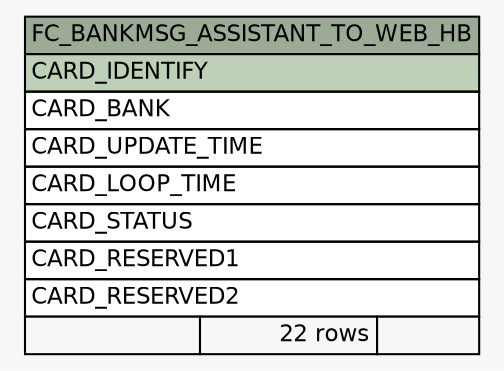 // dot 2.26.0 on Linux 2.6.32-504.8.1.el6.x86_64
// SchemaSpy rev 590
digraph "FC_BANKMSG_ASSISTANT_TO_WEB_HB" {
  graph [
    rankdir="RL"
    bgcolor="#f7f7f7"
    nodesep="0.18"
    ranksep="0.46"
    fontname="Helvetica"
    fontsize="11"
  ];
  node [
    fontname="Helvetica"
    fontsize="11"
    shape="plaintext"
  ];
  edge [
    arrowsize="0.8"
  ];
  "FC_BANKMSG_ASSISTANT_TO_WEB_HB" [
    label=<
    <TABLE BORDER="0" CELLBORDER="1" CELLSPACING="0" BGCOLOR="#ffffff">
      <TR><TD COLSPAN="3" BGCOLOR="#9bab96" ALIGN="CENTER">FC_BANKMSG_ASSISTANT_TO_WEB_HB</TD></TR>
      <TR><TD PORT="CARD_IDENTIFY" COLSPAN="3" BGCOLOR="#bed1b8" ALIGN="LEFT">CARD_IDENTIFY</TD></TR>
      <TR><TD PORT="CARD_BANK" COLSPAN="3" ALIGN="LEFT">CARD_BANK</TD></TR>
      <TR><TD PORT="CARD_UPDATE_TIME" COLSPAN="3" ALIGN="LEFT">CARD_UPDATE_TIME</TD></TR>
      <TR><TD PORT="CARD_LOOP_TIME" COLSPAN="3" ALIGN="LEFT">CARD_LOOP_TIME</TD></TR>
      <TR><TD PORT="CARD_STATUS" COLSPAN="3" ALIGN="LEFT">CARD_STATUS</TD></TR>
      <TR><TD PORT="CARD_RESERVED1" COLSPAN="3" ALIGN="LEFT">CARD_RESERVED1</TD></TR>
      <TR><TD PORT="CARD_RESERVED2" COLSPAN="3" ALIGN="LEFT">CARD_RESERVED2</TD></TR>
      <TR><TD ALIGN="LEFT" BGCOLOR="#f7f7f7">  </TD><TD ALIGN="RIGHT" BGCOLOR="#f7f7f7">22 rows</TD><TD ALIGN="RIGHT" BGCOLOR="#f7f7f7">  </TD></TR>
    </TABLE>>
    URL="tables/FC_BANKMSG_ASSISTANT_TO_WEB_HB.html"
    tooltip="FC_BANKMSG_ASSISTANT_TO_WEB_HB"
  ];
}
